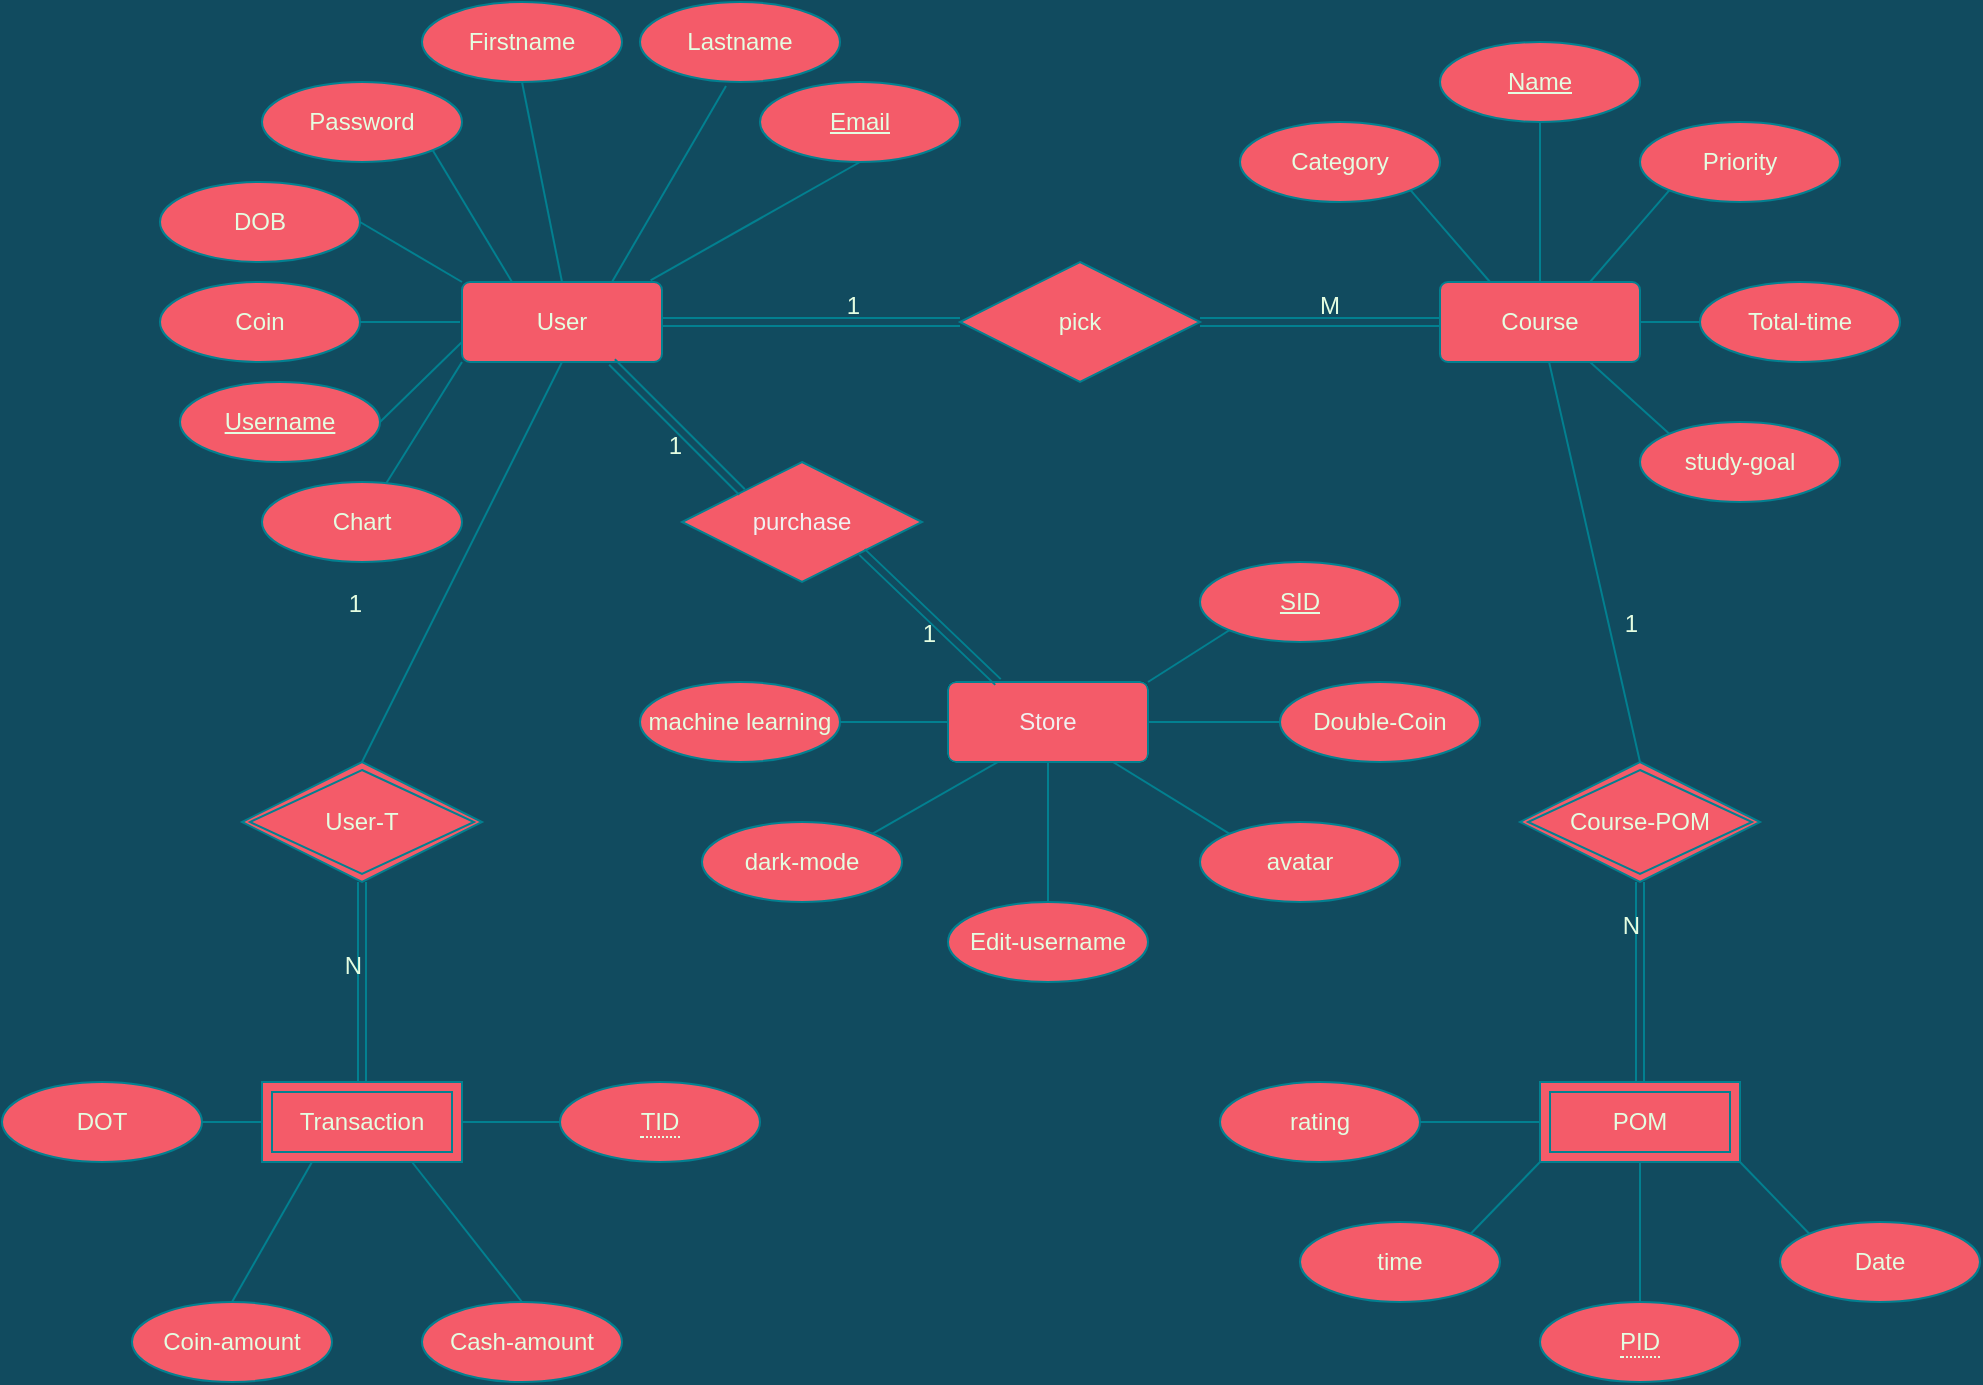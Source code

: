 <mxfile>
    <diagram id="er13rQLLsnJjU3S6Yv1q" name="Page-1">
        <mxGraphModel dx="742" dy="805" grid="1" gridSize="10" guides="1" tooltips="1" connect="1" arrows="1" fold="1" page="1" pageScale="1" pageWidth="2000" pageHeight="2000" background="#114B5F" math="0" shadow="0">
            <root>
                <mxCell id="0"/>
                <mxCell id="1" parent="0"/>
                <mxCell id="2atE8d0dwEe4wlXLHkkS-1" value="User" style="rounded=1;arcSize=10;whiteSpace=wrap;html=1;align=center;fillColor=#F45B69;strokeColor=#028090;fontColor=#E4FDE1;" parent="1" vertex="1">
                    <mxGeometry x="850" y="370" width="100" height="40" as="geometry"/>
                </mxCell>
                <mxCell id="2atE8d0dwEe4wlXLHkkS-2" value="Course" style="rounded=1;arcSize=10;whiteSpace=wrap;html=1;align=center;fillColor=#F45B69;strokeColor=#028090;fontColor=#E4FDE1;" parent="1" vertex="1">
                    <mxGeometry x="1339" y="370" width="100" height="40" as="geometry"/>
                </mxCell>
                <mxCell id="2atE8d0dwEe4wlXLHkkS-6" value="pick" style="shape=rhombus;perimeter=rhombusPerimeter;whiteSpace=wrap;html=1;align=center;fillColor=#F45B69;strokeColor=#028090;fontColor=#E4FDE1;" parent="1" vertex="1">
                    <mxGeometry x="1099" y="360" width="120" height="60" as="geometry"/>
                </mxCell>
                <mxCell id="2atE8d0dwEe4wlXLHkkS-11" value="" style="endArrow=none;html=1;rounded=0;exitX=0.5;exitY=1;exitDx=0;exitDy=0;entryX=0.5;entryY=0;entryDx=0;entryDy=0;strokeColor=#028090;fontColor=#E4FDE1;labelBackgroundColor=#114B5F;" parent="1" source="2atE8d0dwEe4wlXLHkkS-1" edge="1" target="2atE8d0dwEe4wlXLHkkS-36">
                    <mxGeometry relative="1" as="geometry">
                        <mxPoint x="870" y="480" as="sourcePoint"/>
                        <mxPoint x="900.0" y="550" as="targetPoint"/>
                    </mxGeometry>
                </mxCell>
                <mxCell id="2atE8d0dwEe4wlXLHkkS-12" value="1" style="resizable=0;html=1;align=right;verticalAlign=bottom;fillColor=#F45B69;strokeColor=#028090;fontColor=#E4FDE1;" parent="2atE8d0dwEe4wlXLHkkS-11" connectable="0" vertex="1">
                    <mxGeometry x="1" relative="1" as="geometry">
                        <mxPoint y="-70" as="offset"/>
                    </mxGeometry>
                </mxCell>
                <mxCell id="2atE8d0dwEe4wlXLHkkS-15" value="" style="shape=link;html=1;rounded=0;exitX=1;exitY=0.5;exitDx=0;exitDy=0;strokeColor=#028090;fontColor=#E4FDE1;labelBackgroundColor=#114B5F;" parent="1" source="2atE8d0dwEe4wlXLHkkS-1" target="2atE8d0dwEe4wlXLHkkS-6" edge="1">
                    <mxGeometry relative="1" as="geometry">
                        <mxPoint x="999" y="400" as="sourcePoint"/>
                        <mxPoint x="1169" y="390" as="targetPoint"/>
                    </mxGeometry>
                </mxCell>
                <mxCell id="2atE8d0dwEe4wlXLHkkS-16" value="1" style="resizable=0;html=1;align=right;verticalAlign=bottom;fillColor=#F45B69;strokeColor=#028090;fontColor=#E4FDE1;" parent="2atE8d0dwEe4wlXLHkkS-15" connectable="0" vertex="1">
                    <mxGeometry x="1" relative="1" as="geometry">
                        <mxPoint x="-50" as="offset"/>
                    </mxGeometry>
                </mxCell>
                <mxCell id="2atE8d0dwEe4wlXLHkkS-22" value="" style="shape=link;html=1;rounded=0;entryX=0;entryY=0.5;entryDx=0;entryDy=0;exitX=1;exitY=0.5;exitDx=0;exitDy=0;strokeColor=#028090;fontColor=#E4FDE1;labelBackgroundColor=#114B5F;" parent="1" source="2atE8d0dwEe4wlXLHkkS-6" target="2atE8d0dwEe4wlXLHkkS-2" edge="1">
                    <mxGeometry relative="1" as="geometry">
                        <mxPoint x="1229" y="430" as="sourcePoint"/>
                        <mxPoint x="1389" y="430" as="targetPoint"/>
                    </mxGeometry>
                </mxCell>
                <mxCell id="2atE8d0dwEe4wlXLHkkS-23" value="M" style="resizable=0;html=1;align=right;verticalAlign=bottom;fillColor=#F45B69;strokeColor=#028090;fontColor=#E4FDE1;" parent="2atE8d0dwEe4wlXLHkkS-22" connectable="0" vertex="1">
                    <mxGeometry x="1" relative="1" as="geometry">
                        <mxPoint x="-50" as="offset"/>
                    </mxGeometry>
                </mxCell>
                <mxCell id="2atE8d0dwEe4wlXLHkkS-29" value="POM" style="shape=ext;margin=3;double=1;whiteSpace=wrap;html=1;align=center;fillColor=#F45B69;strokeColor=#028090;fontColor=#E4FDE1;" parent="1" vertex="1">
                    <mxGeometry x="1389" y="770" width="100" height="40" as="geometry"/>
                </mxCell>
                <mxCell id="2atE8d0dwEe4wlXLHkkS-30" value="Course-POM" style="shape=rhombus;double=1;perimeter=rhombusPerimeter;whiteSpace=wrap;html=1;align=center;fillColor=#F45B69;strokeColor=#028090;fontColor=#E4FDE1;" parent="1" vertex="1">
                    <mxGeometry x="1379" y="610" width="120" height="60" as="geometry"/>
                </mxCell>
                <mxCell id="2atE8d0dwEe4wlXLHkkS-31" value="" style="endArrow=none;html=1;rounded=0;entryX=0.5;entryY=0;entryDx=0;entryDy=0;strokeColor=#028090;fontColor=#E4FDE1;labelBackgroundColor=#114B5F;" parent="1" source="2atE8d0dwEe4wlXLHkkS-2" target="2atE8d0dwEe4wlXLHkkS-30" edge="1">
                    <mxGeometry relative="1" as="geometry">
                        <mxPoint x="1399" y="470" as="sourcePoint"/>
                        <mxPoint x="1469" y="530" as="targetPoint"/>
                    </mxGeometry>
                </mxCell>
                <mxCell id="2atE8d0dwEe4wlXLHkkS-32" value="1" style="resizable=0;html=1;align=right;verticalAlign=bottom;fillColor=#F45B69;strokeColor=#028090;fontColor=#E4FDE1;" parent="2atE8d0dwEe4wlXLHkkS-31" connectable="0" vertex="1">
                    <mxGeometry x="1" relative="1" as="geometry">
                        <mxPoint y="-60" as="offset"/>
                    </mxGeometry>
                </mxCell>
                <mxCell id="2atE8d0dwEe4wlXLHkkS-33" value="" style="shape=link;html=1;rounded=0;exitX=0.5;exitY=1;exitDx=0;exitDy=0;entryX=0.5;entryY=0;entryDx=0;entryDy=0;strokeColor=#028090;fontColor=#E4FDE1;labelBackgroundColor=#114B5F;" parent="1" source="2atE8d0dwEe4wlXLHkkS-30" target="2atE8d0dwEe4wlXLHkkS-29" edge="1">
                    <mxGeometry relative="1" as="geometry">
                        <mxPoint x="1359" y="710" as="sourcePoint"/>
                        <mxPoint x="1519" y="710" as="targetPoint"/>
                    </mxGeometry>
                </mxCell>
                <mxCell id="2atE8d0dwEe4wlXLHkkS-34" value="N" style="resizable=0;html=1;align=right;verticalAlign=bottom;fillColor=#F45B69;strokeColor=#028090;fontColor=#E4FDE1;" parent="2atE8d0dwEe4wlXLHkkS-33" connectable="0" vertex="1">
                    <mxGeometry x="1" relative="1" as="geometry">
                        <mxPoint y="-70" as="offset"/>
                    </mxGeometry>
                </mxCell>
                <mxCell id="2atE8d0dwEe4wlXLHkkS-35" value="Transaction" style="shape=ext;margin=3;double=1;whiteSpace=wrap;html=1;align=center;fillColor=#F45B69;strokeColor=#028090;fontColor=#E4FDE1;" parent="1" vertex="1">
                    <mxGeometry x="750" y="770" width="100" height="40" as="geometry"/>
                </mxCell>
                <mxCell id="2atE8d0dwEe4wlXLHkkS-36" value="User-T" style="shape=rhombus;double=1;perimeter=rhombusPerimeter;whiteSpace=wrap;html=1;align=center;fillColor=#F45B69;strokeColor=#028090;fontColor=#E4FDE1;" parent="1" vertex="1">
                    <mxGeometry x="740" y="610" width="120" height="60" as="geometry"/>
                </mxCell>
                <mxCell id="2atE8d0dwEe4wlXLHkkS-37" value="" style="shape=link;html=1;rounded=0;exitX=0.5;exitY=1;exitDx=0;exitDy=0;strokeColor=#028090;fontColor=#E4FDE1;labelBackgroundColor=#114B5F;" parent="1" source="2atE8d0dwEe4wlXLHkkS-36" target="2atE8d0dwEe4wlXLHkkS-35" edge="1">
                    <mxGeometry relative="1" as="geometry">
                        <mxPoint x="860" y="710" as="sourcePoint"/>
                        <mxPoint x="1020" y="710" as="targetPoint"/>
                    </mxGeometry>
                </mxCell>
                <mxCell id="2atE8d0dwEe4wlXLHkkS-38" value="N" style="resizable=0;html=1;align=right;verticalAlign=bottom;fillColor=#F45B69;strokeColor=#028090;fontColor=#E4FDE1;" parent="2atE8d0dwEe4wlXLHkkS-37" connectable="0" vertex="1">
                    <mxGeometry x="1" relative="1" as="geometry">
                        <mxPoint y="-50" as="offset"/>
                    </mxGeometry>
                </mxCell>
                <mxCell id="2atE8d0dwEe4wlXLHkkS-39" value="Email" style="ellipse;whiteSpace=wrap;html=1;align=center;fontStyle=4;fillColor=#F45B69;strokeColor=#028090;fontColor=#E4FDE1;" parent="1" vertex="1">
                    <mxGeometry x="999" y="270" width="100" height="40" as="geometry"/>
                </mxCell>
                <mxCell id="2atE8d0dwEe4wlXLHkkS-40" value="Lastname" style="ellipse;whiteSpace=wrap;html=1;align=center;fillColor=#F45B69;strokeColor=#028090;fontColor=#E4FDE1;" parent="1" vertex="1">
                    <mxGeometry x="939" y="230" width="100" height="40" as="geometry"/>
                </mxCell>
                <mxCell id="2atE8d0dwEe4wlXLHkkS-41" value="Firstname" style="ellipse;whiteSpace=wrap;html=1;align=center;fillColor=#F45B69;strokeColor=#028090;fontColor=#E4FDE1;" parent="1" vertex="1">
                    <mxGeometry x="830" y="230" width="100" height="40" as="geometry"/>
                </mxCell>
                <mxCell id="2atE8d0dwEe4wlXLHkkS-42" value="Coin" style="ellipse;whiteSpace=wrap;html=1;align=center;fillColor=#F45B69;strokeColor=#028090;fontColor=#E4FDE1;" parent="1" vertex="1">
                    <mxGeometry x="699" y="370" width="100" height="40" as="geometry"/>
                </mxCell>
                <mxCell id="2atE8d0dwEe4wlXLHkkS-45" value="Password" style="ellipse;whiteSpace=wrap;html=1;align=center;fillColor=#F45B69;strokeColor=#028090;fontColor=#E4FDE1;" parent="1" vertex="1">
                    <mxGeometry x="750" y="270" width="100" height="40" as="geometry"/>
                </mxCell>
                <mxCell id="2atE8d0dwEe4wlXLHkkS-46" value="DOB" style="ellipse;whiteSpace=wrap;html=1;align=center;fillColor=#F45B69;strokeColor=#028090;fontColor=#E4FDE1;" parent="1" vertex="1">
                    <mxGeometry x="699" y="320" width="100" height="40" as="geometry"/>
                </mxCell>
                <mxCell id="2atE8d0dwEe4wlXLHkkS-49" value="" style="endArrow=none;html=1;rounded=0;exitX=1;exitY=0.5;exitDx=0;exitDy=0;strokeColor=#028090;fontColor=#E4FDE1;labelBackgroundColor=#114B5F;" parent="1" source="2atE8d0dwEe4wlXLHkkS-42" edge="1">
                    <mxGeometry relative="1" as="geometry">
                        <mxPoint x="909" y="330" as="sourcePoint"/>
                        <mxPoint x="849" y="390" as="targetPoint"/>
                    </mxGeometry>
                </mxCell>
                <mxCell id="2atE8d0dwEe4wlXLHkkS-51" value="" style="endArrow=none;html=1;rounded=0;exitX=1;exitY=0.5;exitDx=0;exitDy=0;entryX=0;entryY=0;entryDx=0;entryDy=0;strokeColor=#028090;fontColor=#E4FDE1;labelBackgroundColor=#114B5F;" parent="1" source="2atE8d0dwEe4wlXLHkkS-46" target="2atE8d0dwEe4wlXLHkkS-1" edge="1">
                    <mxGeometry relative="1" as="geometry">
                        <mxPoint x="824.0" y="310" as="sourcePoint"/>
                        <mxPoint x="919.0" y="280" as="targetPoint"/>
                    </mxGeometry>
                </mxCell>
                <mxCell id="2atE8d0dwEe4wlXLHkkS-53" value="" style="endArrow=none;html=1;rounded=0;exitX=1;exitY=1;exitDx=0;exitDy=0;entryX=0.25;entryY=0;entryDx=0;entryDy=0;strokeColor=#028090;fontColor=#E4FDE1;labelBackgroundColor=#114B5F;" parent="1" source="2atE8d0dwEe4wlXLHkkS-45" target="2atE8d0dwEe4wlXLHkkS-1" edge="1">
                    <mxGeometry relative="1" as="geometry">
                        <mxPoint x="821.5" y="305" as="sourcePoint"/>
                        <mxPoint x="916.5" y="275" as="targetPoint"/>
                    </mxGeometry>
                </mxCell>
                <mxCell id="2atE8d0dwEe4wlXLHkkS-54" value="" style="endArrow=none;html=1;rounded=0;exitX=0.943;exitY=-0.021;exitDx=0;exitDy=0;entryX=0.5;entryY=1;entryDx=0;entryDy=0;exitPerimeter=0;strokeColor=#028090;fontColor=#E4FDE1;labelBackgroundColor=#114B5F;" parent="1" source="2atE8d0dwEe4wlXLHkkS-1" target="2atE8d0dwEe4wlXLHkkS-39" edge="1">
                    <mxGeometry relative="1" as="geometry">
                        <mxPoint x="989.0" y="320" as="sourcePoint"/>
                        <mxPoint x="1084.0" y="290" as="targetPoint"/>
                    </mxGeometry>
                </mxCell>
                <mxCell id="2atE8d0dwEe4wlXLHkkS-55" value="" style="endArrow=none;html=1;rounded=0;exitX=0.75;exitY=0;exitDx=0;exitDy=0;entryX=0.43;entryY=1.05;entryDx=0;entryDy=0;strokeColor=#028090;fontColor=#E4FDE1;labelBackgroundColor=#114B5F;entryPerimeter=0;" parent="1" source="2atE8d0dwEe4wlXLHkkS-1" target="2atE8d0dwEe4wlXLHkkS-40" edge="1">
                    <mxGeometry relative="1" as="geometry">
                        <mxPoint x="933.0" y="310" as="sourcePoint"/>
                        <mxPoint x="1028.0" y="280" as="targetPoint"/>
                    </mxGeometry>
                </mxCell>
                <mxCell id="2atE8d0dwEe4wlXLHkkS-56" value="" style="endArrow=none;html=1;rounded=0;exitX=0.5;exitY=0;exitDx=0;exitDy=0;entryX=0.5;entryY=1;entryDx=0;entryDy=0;strokeColor=#028090;fontColor=#E4FDE1;labelBackgroundColor=#114B5F;" parent="1" source="2atE8d0dwEe4wlXLHkkS-1" target="2atE8d0dwEe4wlXLHkkS-41" edge="1">
                    <mxGeometry relative="1" as="geometry">
                        <mxPoint x="879.0" y="510" as="sourcePoint"/>
                        <mxPoint x="974.0" y="480" as="targetPoint"/>
                    </mxGeometry>
                </mxCell>
                <mxCell id="2atE8d0dwEe4wlXLHkkS-58" value="Edit-username" style="ellipse;whiteSpace=wrap;html=1;align=center;fillColor=#F45B69;strokeColor=#028090;fontColor=#E4FDE1;" parent="1" vertex="1">
                    <mxGeometry x="1093" y="680" width="100" height="40" as="geometry"/>
                </mxCell>
                <mxCell id="2atE8d0dwEe4wlXLHkkS-59" value="Double-Coin" style="ellipse;whiteSpace=wrap;html=1;align=center;fillColor=#F45B69;strokeColor=#028090;fontColor=#E4FDE1;" parent="1" vertex="1">
                    <mxGeometry x="1259" y="570" width="100" height="40" as="geometry"/>
                </mxCell>
                <mxCell id="2atE8d0dwEe4wlXLHkkS-60" value="" style="endArrow=none;html=1;rounded=0;exitX=0.5;exitY=0;exitDx=0;exitDy=0;strokeColor=#028090;fontColor=#E4FDE1;labelBackgroundColor=#114B5F;" parent="1" source="2atE8d0dwEe4wlXLHkkS-58" target="17" edge="1">
                    <mxGeometry relative="1" as="geometry">
                        <mxPoint x="979.0" y="640" as="sourcePoint"/>
                        <mxPoint x="1119" y="600" as="targetPoint"/>
                    </mxGeometry>
                </mxCell>
                <mxCell id="2atE8d0dwEe4wlXLHkkS-61" value="" style="endArrow=none;html=1;rounded=0;exitX=0;exitY=0.5;exitDx=0;exitDy=0;strokeColor=#028090;fontColor=#E4FDE1;labelBackgroundColor=#114B5F;" parent="1" source="2atE8d0dwEe4wlXLHkkS-59" target="17" edge="1">
                    <mxGeometry relative="1" as="geometry">
                        <mxPoint x="989.0" y="650" as="sourcePoint"/>
                        <mxPoint x="1169" y="580" as="targetPoint"/>
                    </mxGeometry>
                </mxCell>
                <mxCell id="2atE8d0dwEe4wlXLHkkS-63" value="Priority" style="ellipse;whiteSpace=wrap;html=1;align=center;fillColor=#F45B69;strokeColor=#028090;fontColor=#E4FDE1;" parent="1" vertex="1">
                    <mxGeometry x="1439" y="290" width="100" height="40" as="geometry"/>
                </mxCell>
                <mxCell id="2atE8d0dwEe4wlXLHkkS-64" value="" style="endArrow=none;html=1;rounded=0;entryX=0.5;entryY=0;entryDx=0;entryDy=0;exitX=0.5;exitY=1;exitDx=0;exitDy=0;strokeColor=#028090;fontColor=#E4FDE1;labelBackgroundColor=#114B5F;" parent="1" source="2atE8d0dwEe4wlXLHkkS-67" target="2atE8d0dwEe4wlXLHkkS-2" edge="1">
                    <mxGeometry relative="1" as="geometry">
                        <mxPoint x="1389" y="270" as="sourcePoint"/>
                        <mxPoint x="1459" y="300" as="targetPoint"/>
                    </mxGeometry>
                </mxCell>
                <mxCell id="2atE8d0dwEe4wlXLHkkS-65" value="" style="endArrow=none;html=1;rounded=0;exitX=0.75;exitY=0;exitDx=0;exitDy=0;entryX=0;entryY=1;entryDx=0;entryDy=0;strokeColor=#028090;fontColor=#E4FDE1;labelBackgroundColor=#114B5F;" parent="1" source="2atE8d0dwEe4wlXLHkkS-2" target="2atE8d0dwEe4wlXLHkkS-63" edge="1">
                    <mxGeometry relative="1" as="geometry">
                        <mxPoint x="1449" y="360" as="sourcePoint"/>
                        <mxPoint x="1609" y="360" as="targetPoint"/>
                    </mxGeometry>
                </mxCell>
                <mxCell id="2atE8d0dwEe4wlXLHkkS-67" value="Name" style="ellipse;whiteSpace=wrap;html=1;align=center;fontStyle=4;fillColor=#F45B69;strokeColor=#028090;fontColor=#E4FDE1;" parent="1" vertex="1">
                    <mxGeometry x="1339" y="250" width="100" height="40" as="geometry"/>
                </mxCell>
                <mxCell id="2atE8d0dwEe4wlXLHkkS-68" value="time" style="ellipse;whiteSpace=wrap;html=1;align=center;fillColor=#F45B69;strokeColor=#028090;fontColor=#E4FDE1;" parent="1" vertex="1">
                    <mxGeometry x="1269" y="840" width="100" height="40" as="geometry"/>
                </mxCell>
                <mxCell id="2atE8d0dwEe4wlXLHkkS-70" value="Date" style="ellipse;whiteSpace=wrap;html=1;align=center;fillColor=#F45B69;strokeColor=#028090;fontColor=#E4FDE1;" parent="1" vertex="1">
                    <mxGeometry x="1509" y="840" width="100" height="40" as="geometry"/>
                </mxCell>
                <mxCell id="2atE8d0dwEe4wlXLHkkS-72" value="" style="endArrow=none;html=1;rounded=0;entryX=0;entryY=1;entryDx=0;entryDy=0;exitX=1;exitY=0;exitDx=0;exitDy=0;strokeColor=#028090;fontColor=#E4FDE1;labelBackgroundColor=#114B5F;" parent="1" source="2atE8d0dwEe4wlXLHkkS-68" target="2atE8d0dwEe4wlXLHkkS-29" edge="1">
                    <mxGeometry relative="1" as="geometry">
                        <mxPoint x="1169" y="760" as="sourcePoint"/>
                        <mxPoint x="1329" y="760" as="targetPoint"/>
                    </mxGeometry>
                </mxCell>
                <mxCell id="2atE8d0dwEe4wlXLHkkS-75" value="&lt;span style=&quot;border-bottom: 1px dotted&quot;&gt;PID&lt;/span&gt;" style="ellipse;whiteSpace=wrap;html=1;align=center;fillColor=#F45B69;strokeColor=#028090;fontColor=#E4FDE1;" parent="1" vertex="1">
                    <mxGeometry x="1389" y="880" width="100" height="40" as="geometry"/>
                </mxCell>
                <mxCell id="2atE8d0dwEe4wlXLHkkS-76" value="" style="endArrow=none;html=1;rounded=0;exitX=0.5;exitY=1;exitDx=0;exitDy=0;entryX=0.5;entryY=0;entryDx=0;entryDy=0;strokeColor=#028090;fontColor=#E4FDE1;labelBackgroundColor=#114B5F;" parent="1" source="2atE8d0dwEe4wlXLHkkS-29" target="2atE8d0dwEe4wlXLHkkS-75" edge="1">
                    <mxGeometry relative="1" as="geometry">
                        <mxPoint x="1419" y="840" as="sourcePoint"/>
                        <mxPoint x="1579" y="840" as="targetPoint"/>
                    </mxGeometry>
                </mxCell>
                <mxCell id="2atE8d0dwEe4wlXLHkkS-77" value="" style="endArrow=none;html=1;rounded=0;entryX=0;entryY=0;entryDx=0;entryDy=0;exitX=1;exitY=1;exitDx=0;exitDy=0;strokeColor=#028090;fontColor=#E4FDE1;labelBackgroundColor=#114B5F;" parent="1" source="2atE8d0dwEe4wlXLHkkS-29" target="2atE8d0dwEe4wlXLHkkS-70" edge="1">
                    <mxGeometry relative="1" as="geometry">
                        <mxPoint x="1429" y="850" as="sourcePoint"/>
                        <mxPoint x="1589" y="850" as="targetPoint"/>
                    </mxGeometry>
                </mxCell>
                <mxCell id="2atE8d0dwEe4wlXLHkkS-79" value="Coin-amount" style="ellipse;whiteSpace=wrap;html=1;align=center;fillColor=#F45B69;strokeColor=#028090;fontColor=#E4FDE1;" parent="1" vertex="1">
                    <mxGeometry x="685" y="880" width="100" height="40" as="geometry"/>
                </mxCell>
                <mxCell id="2atE8d0dwEe4wlXLHkkS-80" value="Cash-amount" style="ellipse;whiteSpace=wrap;html=1;align=center;fillColor=#F45B69;strokeColor=#028090;fontColor=#E4FDE1;" parent="1" vertex="1">
                    <mxGeometry x="830" y="880" width="100" height="40" as="geometry"/>
                </mxCell>
                <mxCell id="2atE8d0dwEe4wlXLHkkS-81" value="&lt;span style=&quot;border-bottom: 1px dotted&quot;&gt;TID&lt;/span&gt;" style="ellipse;whiteSpace=wrap;html=1;align=center;fillColor=#F45B69;strokeColor=#028090;fontColor=#E4FDE1;" parent="1" vertex="1">
                    <mxGeometry x="899" y="770" width="100" height="40" as="geometry"/>
                </mxCell>
                <mxCell id="2atE8d0dwEe4wlXLHkkS-82" value="DOT" style="ellipse;whiteSpace=wrap;html=1;align=center;fillColor=#F45B69;strokeColor=#028090;fontColor=#E4FDE1;" parent="1" vertex="1">
                    <mxGeometry x="620" y="770" width="100" height="40" as="geometry"/>
                </mxCell>
                <mxCell id="2atE8d0dwEe4wlXLHkkS-83" value="" style="endArrow=none;html=1;rounded=0;exitX=1;exitY=0.5;exitDx=0;exitDy=0;entryX=0;entryY=0.5;entryDx=0;entryDy=0;strokeColor=#028090;fontColor=#E4FDE1;labelBackgroundColor=#114B5F;" parent="1" source="2atE8d0dwEe4wlXLHkkS-82" target="2atE8d0dwEe4wlXLHkkS-35" edge="1">
                    <mxGeometry relative="1" as="geometry">
                        <mxPoint x="770" y="840" as="sourcePoint"/>
                        <mxPoint x="930" y="840" as="targetPoint"/>
                    </mxGeometry>
                </mxCell>
                <mxCell id="2atE8d0dwEe4wlXLHkkS-84" value="" style="endArrow=none;html=1;rounded=0;exitX=0.5;exitY=0;exitDx=0;exitDy=0;entryX=0.25;entryY=1;entryDx=0;entryDy=0;strokeColor=#028090;fontColor=#E4FDE1;labelBackgroundColor=#114B5F;" parent="1" source="2atE8d0dwEe4wlXLHkkS-79" target="2atE8d0dwEe4wlXLHkkS-35" edge="1">
                    <mxGeometry relative="1" as="geometry">
                        <mxPoint x="730" y="850" as="sourcePoint"/>
                        <mxPoint x="830" y="850" as="targetPoint"/>
                    </mxGeometry>
                </mxCell>
                <mxCell id="2atE8d0dwEe4wlXLHkkS-85" value="" style="endArrow=none;html=1;rounded=0;exitX=0.75;exitY=1;exitDx=0;exitDy=0;entryX=0.5;entryY=0;entryDx=0;entryDy=0;strokeColor=#028090;fontColor=#E4FDE1;labelBackgroundColor=#114B5F;" parent="1" source="2atE8d0dwEe4wlXLHkkS-35" target="2atE8d0dwEe4wlXLHkkS-80" edge="1">
                    <mxGeometry relative="1" as="geometry">
                        <mxPoint x="740" y="860.0" as="sourcePoint"/>
                        <mxPoint x="840" y="860.0" as="targetPoint"/>
                    </mxGeometry>
                </mxCell>
                <mxCell id="2atE8d0dwEe4wlXLHkkS-86" value="" style="endArrow=none;html=1;rounded=0;entryX=0;entryY=0.5;entryDx=0;entryDy=0;exitX=1;exitY=0.5;exitDx=0;exitDy=0;strokeColor=#028090;fontColor=#E4FDE1;labelBackgroundColor=#114B5F;" parent="1" source="2atE8d0dwEe4wlXLHkkS-35" target="2atE8d0dwEe4wlXLHkkS-81" edge="1">
                    <mxGeometry relative="1" as="geometry">
                        <mxPoint x="750" y="870.0" as="sourcePoint"/>
                        <mxPoint x="850" y="870.0" as="targetPoint"/>
                    </mxGeometry>
                </mxCell>
                <mxCell id="2atE8d0dwEe4wlXLHkkS-87" value="Chart" style="ellipse;whiteSpace=wrap;html=1;align=center;fillColor=#F45B69;strokeColor=#028090;fontColor=#E4FDE1;" parent="1" vertex="1">
                    <mxGeometry x="750" y="470" width="100" height="40" as="geometry"/>
                </mxCell>
                <mxCell id="2atE8d0dwEe4wlXLHkkS-89" value="" style="endArrow=none;html=1;rounded=0;entryX=0;entryY=1;entryDx=0;entryDy=0;strokeColor=#028090;fontColor=#E4FDE1;labelBackgroundColor=#114B5F;" parent="1" source="2atE8d0dwEe4wlXLHkkS-87" target="2atE8d0dwEe4wlXLHkkS-1" edge="1">
                    <mxGeometry relative="1" as="geometry">
                        <mxPoint x="859" y="440" as="sourcePoint"/>
                        <mxPoint x="919" y="510" as="targetPoint"/>
                    </mxGeometry>
                </mxCell>
                <mxCell id="2" value="Total-time" style="ellipse;whiteSpace=wrap;html=1;align=center;fillColor=#F45B69;strokeColor=#028090;fontColor=#E4FDE1;" vertex="1" parent="1">
                    <mxGeometry x="1469" y="370" width="100" height="40" as="geometry"/>
                </mxCell>
                <mxCell id="3" value="" style="endArrow=none;html=1;rounded=0;exitX=1;exitY=0.5;exitDx=0;exitDy=0;entryX=0;entryY=0.5;entryDx=0;entryDy=0;strokeColor=#028090;fontColor=#E4FDE1;labelBackgroundColor=#114B5F;exitPerimeter=0;" edge="1" parent="1" source="2atE8d0dwEe4wlXLHkkS-2" target="2">
                    <mxGeometry relative="1" as="geometry">
                        <mxPoint x="1424" y="380" as="sourcePoint"/>
                        <mxPoint x="1473.645" y="334.142" as="targetPoint"/>
                    </mxGeometry>
                </mxCell>
                <mxCell id="4" value="Category" style="ellipse;whiteSpace=wrap;html=1;align=center;fillColor=#F45B69;strokeColor=#028090;fontColor=#E4FDE1;" vertex="1" parent="1">
                    <mxGeometry x="1239" y="290" width="100" height="40" as="geometry"/>
                </mxCell>
                <mxCell id="5" value="" style="endArrow=none;html=1;rounded=0;exitX=0.25;exitY=0;exitDx=0;exitDy=0;entryX=1;entryY=1;entryDx=0;entryDy=0;strokeColor=#028090;fontColor=#E4FDE1;labelBackgroundColor=#114B5F;" edge="1" parent="1" source="2atE8d0dwEe4wlXLHkkS-2" target="4">
                    <mxGeometry relative="1" as="geometry">
                        <mxPoint x="1434" y="390" as="sourcePoint"/>
                        <mxPoint x="1483.645" y="344.142" as="targetPoint"/>
                    </mxGeometry>
                </mxCell>
                <mxCell id="6" value="study-goal" style="ellipse;whiteSpace=wrap;html=1;align=center;fillColor=#F45B69;strokeColor=#028090;fontColor=#E4FDE1;" vertex="1" parent="1">
                    <mxGeometry x="1439" y="440" width="100" height="40" as="geometry"/>
                </mxCell>
                <mxCell id="7" value="" style="endArrow=none;html=1;rounded=0;exitX=0.75;exitY=1;exitDx=0;exitDy=0;entryX=0;entryY=0;entryDx=0;entryDy=0;strokeColor=#028090;fontColor=#E4FDE1;labelBackgroundColor=#114B5F;" edge="1" parent="1" source="2atE8d0dwEe4wlXLHkkS-2" target="6">
                    <mxGeometry relative="1" as="geometry">
                        <mxPoint x="1444" y="400" as="sourcePoint"/>
                        <mxPoint x="1493.645" y="354.142" as="targetPoint"/>
                    </mxGeometry>
                </mxCell>
                <mxCell id="8" value="rating" style="ellipse;whiteSpace=wrap;html=1;align=center;fillColor=#F45B69;strokeColor=#028090;fontColor=#E4FDE1;" vertex="1" parent="1">
                    <mxGeometry x="1229" y="770" width="100" height="40" as="geometry"/>
                </mxCell>
                <mxCell id="9" value="" style="endArrow=none;html=1;rounded=0;exitX=1;exitY=0.5;exitDx=0;exitDy=0;entryX=0;entryY=0.5;entryDx=0;entryDy=0;strokeColor=#028090;fontColor=#E4FDE1;labelBackgroundColor=#114B5F;" edge="1" parent="1" source="8" target="2atE8d0dwEe4wlXLHkkS-29">
                    <mxGeometry relative="1" as="geometry">
                        <mxPoint x="1269" y="705.86" as="sourcePoint"/>
                        <mxPoint x="1318.645" y="660.002" as="targetPoint"/>
                    </mxGeometry>
                </mxCell>
                <mxCell id="17" value="Store" style="rounded=1;arcSize=10;whiteSpace=wrap;html=1;align=center;" vertex="1" parent="1">
                    <mxGeometry x="1093.005" y="569.998" width="100" height="40" as="geometry"/>
                </mxCell>
                <mxCell id="18" value="avatar" style="ellipse;whiteSpace=wrap;html=1;align=center;fillColor=#F45B69;strokeColor=#028090;fontColor=#E4FDE1;" vertex="1" parent="1">
                    <mxGeometry x="1219" y="640" width="100" height="40" as="geometry"/>
                </mxCell>
                <mxCell id="21" value="" style="endArrow=none;html=1;rounded=0;exitX=0;exitY=0;exitDx=0;exitDy=0;strokeColor=#028090;fontColor=#E4FDE1;labelBackgroundColor=#114B5F;" edge="1" parent="1" source="18" target="17">
                    <mxGeometry relative="1" as="geometry">
                        <mxPoint x="1239" y="590" as="sourcePoint"/>
                        <mxPoint x="1169" y="600" as="targetPoint"/>
                    </mxGeometry>
                </mxCell>
                <mxCell id="22" value="dark-mode" style="ellipse;whiteSpace=wrap;html=1;align=center;fillColor=#F45B69;strokeColor=#028090;fontColor=#E4FDE1;" vertex="1" parent="1">
                    <mxGeometry x="970" y="640" width="100" height="40" as="geometry"/>
                </mxCell>
                <mxCell id="23" value="" style="endArrow=none;html=1;rounded=0;exitX=0.25;exitY=1;exitDx=0;exitDy=0;entryX=1;entryY=0;entryDx=0;entryDy=0;strokeColor=#028090;fontColor=#E4FDE1;labelBackgroundColor=#114B5F;" edge="1" parent="1" source="17" target="22">
                    <mxGeometry relative="1" as="geometry">
                        <mxPoint x="1249" y="600" as="sourcePoint"/>
                        <mxPoint x="1189" y="600" as="targetPoint"/>
                    </mxGeometry>
                </mxCell>
                <mxCell id="25" value="machine learning" style="ellipse;whiteSpace=wrap;html=1;align=center;fillColor=#F45B69;strokeColor=#028090;fontColor=#E4FDE1;" vertex="1" parent="1">
                    <mxGeometry x="939" y="570" width="100" height="40" as="geometry"/>
                </mxCell>
                <mxCell id="26" value="" style="endArrow=none;html=1;rounded=0;exitX=1;exitY=0.5;exitDx=0;exitDy=0;strokeColor=#028090;fontColor=#E4FDE1;labelBackgroundColor=#114B5F;" edge="1" parent="1" source="25" target="17">
                    <mxGeometry relative="1" as="geometry">
                        <mxPoint x="1259" y="610" as="sourcePoint"/>
                        <mxPoint x="1199" y="610" as="targetPoint"/>
                    </mxGeometry>
                </mxCell>
                <mxCell id="42" value="&lt;u&gt;SID&lt;/u&gt;" style="ellipse;whiteSpace=wrap;html=1;align=center;fillColor=#F45B69;strokeColor=#028090;fontColor=#E4FDE1;" vertex="1" parent="1">
                    <mxGeometry x="1219" y="510" width="100" height="40" as="geometry"/>
                </mxCell>
                <mxCell id="45" value="" style="endArrow=none;html=1;rounded=0;exitX=0;exitY=1;exitDx=0;exitDy=0;strokeColor=#028090;fontColor=#E4FDE1;labelBackgroundColor=#114B5F;entryX=1;entryY=0;entryDx=0;entryDy=0;" edge="1" parent="1" source="42" target="17">
                    <mxGeometry relative="1" as="geometry">
                        <mxPoint x="1269" y="600" as="sourcePoint"/>
                        <mxPoint x="1203.005" y="599.999" as="targetPoint"/>
                    </mxGeometry>
                </mxCell>
                <mxCell id="46" value="&lt;u&gt;Username&lt;/u&gt;" style="ellipse;whiteSpace=wrap;html=1;align=center;fillColor=#F45B69;strokeColor=#028090;fontColor=#E4FDE1;" vertex="1" parent="1">
                    <mxGeometry x="709" y="420" width="100" height="40" as="geometry"/>
                </mxCell>
                <mxCell id="47" value="" style="endArrow=none;html=1;rounded=0;entryX=0;entryY=0.75;entryDx=0;entryDy=0;strokeColor=#028090;fontColor=#E4FDE1;labelBackgroundColor=#114B5F;exitX=1;exitY=0.5;exitDx=0;exitDy=0;" edge="1" parent="1" source="46" target="2atE8d0dwEe4wlXLHkkS-1">
                    <mxGeometry relative="1" as="geometry">
                        <mxPoint x="822.127" y="480.597" as="sourcePoint"/>
                        <mxPoint x="860" y="420" as="targetPoint"/>
                    </mxGeometry>
                </mxCell>
                <mxCell id="48" value="&lt;span style=&quot;color: rgb(240 , 240 , 240)&quot;&gt;purchase&lt;/span&gt;" style="shape=rhombus;perimeter=rhombusPerimeter;whiteSpace=wrap;html=1;align=center;fillColor=#F45B69;strokeColor=#028090;fontColor=#E4FDE1;" vertex="1" parent="1">
                    <mxGeometry x="960" y="460" width="120" height="60" as="geometry"/>
                </mxCell>
                <mxCell id="50" value="&lt;span style=&quot;color: rgb(240 , 240 , 240)&quot;&gt;Store&lt;/span&gt;" style="rounded=1;arcSize=10;whiteSpace=wrap;html=1;align=center;fillColor=#F45B69;strokeColor=#028090;fontColor=#E4FDE1;" vertex="1" parent="1">
                    <mxGeometry x="1093" y="570" width="100" height="40" as="geometry"/>
                </mxCell>
                <mxCell id="53" value="" style="shape=link;html=1;rounded=0;exitX=0.75;exitY=1;exitDx=0;exitDy=0;strokeColor=#028090;fontColor=#E4FDE1;labelBackgroundColor=#114B5F;entryX=0;entryY=0;entryDx=0;entryDy=0;" edge="1" parent="1" source="2atE8d0dwEe4wlXLHkkS-1" target="48">
                    <mxGeometry relative="1" as="geometry">
                        <mxPoint x="970" y="410" as="sourcePoint"/>
                        <mxPoint x="1119" y="410" as="targetPoint"/>
                    </mxGeometry>
                </mxCell>
                <mxCell id="54" value="1" style="resizable=0;html=1;align=right;verticalAlign=bottom;fillColor=#F45B69;strokeColor=#028090;fontColor=#E4FDE1;" connectable="0" vertex="1" parent="53">
                    <mxGeometry x="1" relative="1" as="geometry">
                        <mxPoint x="-30" y="-15" as="offset"/>
                    </mxGeometry>
                </mxCell>
                <mxCell id="56" value="" style="shape=link;html=1;rounded=0;exitX=1;exitY=1;exitDx=0;exitDy=0;strokeColor=#028090;fontColor=#E4FDE1;labelBackgroundColor=#114B5F;entryX=0.25;entryY=0;entryDx=0;entryDy=0;" edge="1" parent="1" source="48" target="50">
                    <mxGeometry relative="1" as="geometry">
                        <mxPoint x="1039" y="505" as="sourcePoint"/>
                        <mxPoint x="1104" y="570" as="targetPoint"/>
                    </mxGeometry>
                </mxCell>
                <mxCell id="57" value="1" style="resizable=0;html=1;align=right;verticalAlign=bottom;fillColor=#F45B69;strokeColor=#028090;fontColor=#E4FDE1;" connectable="0" vertex="1" parent="56">
                    <mxGeometry x="1" relative="1" as="geometry">
                        <mxPoint x="-30" y="-15" as="offset"/>
                    </mxGeometry>
                </mxCell>
            </root>
        </mxGraphModel>
    </diagram>
</mxfile>